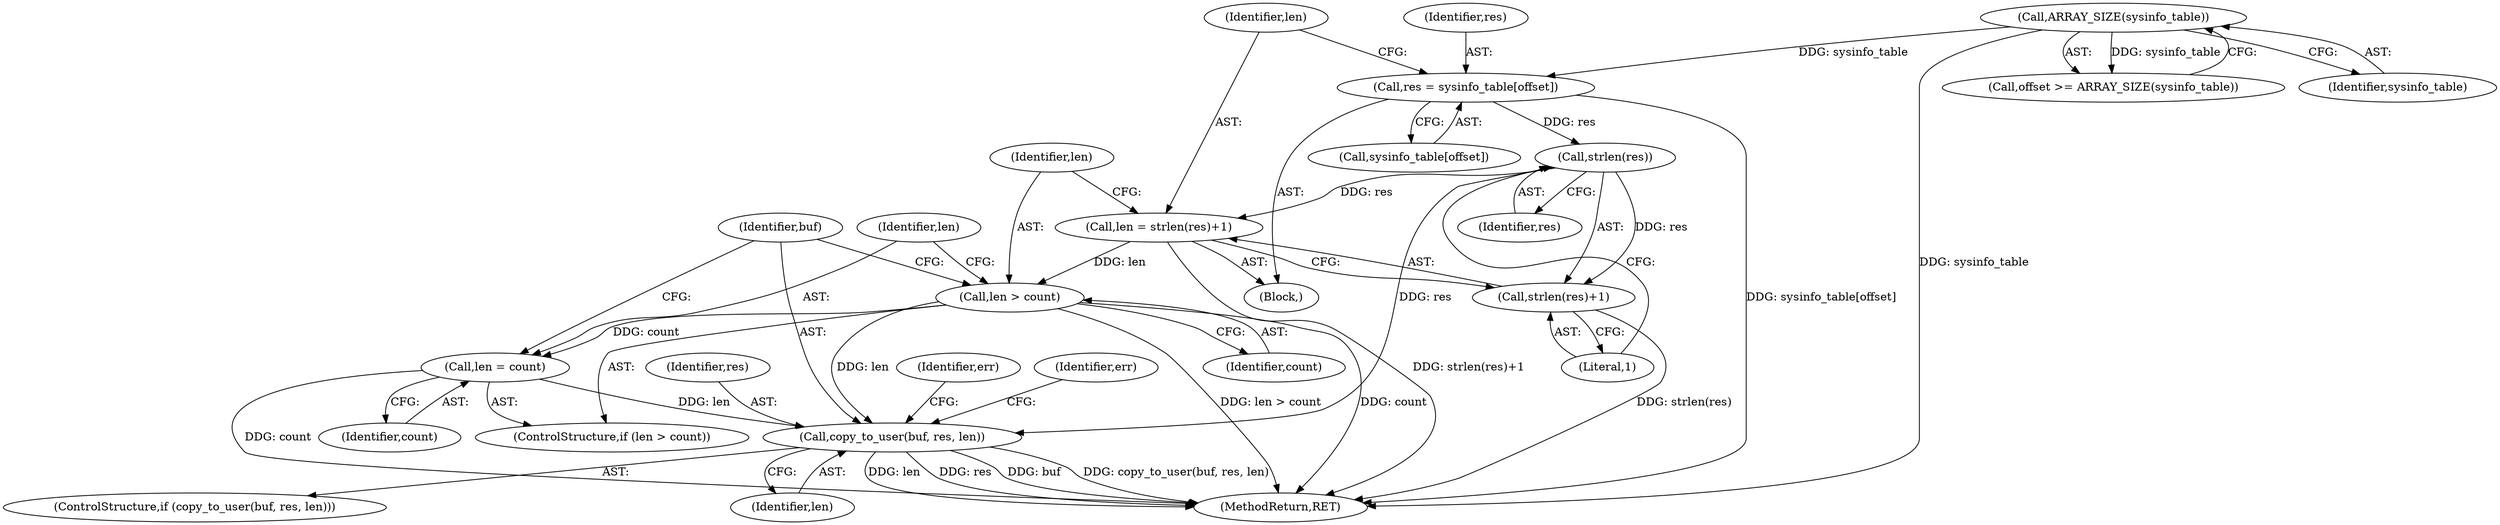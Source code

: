 digraph "1_linux_21c5977a836e399fc710ff2c5367845ed5c2527f_0@array" {
"1000141" [label="(Call,res = sysinfo_table[offset])"];
"1000131" [label="(Call,ARRAY_SIZE(sysinfo_table))"];
"1000149" [label="(Call,strlen(res))"];
"1000146" [label="(Call,len = strlen(res)+1)"];
"1000153" [label="(Call,len > count)"];
"1000156" [label="(Call,len = count)"];
"1000160" [label="(Call,copy_to_user(buf, res, len))"];
"1000148" [label="(Call,strlen(res)+1)"];
"1000157" [label="(Identifier,len)"];
"1000170" [label="(Identifier,err)"];
"1000151" [label="(Literal,1)"];
"1000155" [label="(Identifier,count)"];
"1000158" [label="(Identifier,count)"];
"1000148" [label="(Call,strlen(res)+1)"];
"1000129" [label="(Call,offset >= ARRAY_SIZE(sysinfo_table))"];
"1000178" [label="(MethodReturn,RET)"];
"1000159" [label="(ControlStructure,if (copy_to_user(buf, res, len)))"];
"1000142" [label="(Identifier,res)"];
"1000113" [label="(Block,)"];
"1000152" [label="(ControlStructure,if (len > count))"];
"1000162" [label="(Identifier,res)"];
"1000146" [label="(Call,len = strlen(res)+1)"];
"1000165" [label="(Identifier,err)"];
"1000141" [label="(Call,res = sysinfo_table[offset])"];
"1000161" [label="(Identifier,buf)"];
"1000143" [label="(Call,sysinfo_table[offset])"];
"1000163" [label="(Identifier,len)"];
"1000150" [label="(Identifier,res)"];
"1000156" [label="(Call,len = count)"];
"1000147" [label="(Identifier,len)"];
"1000132" [label="(Identifier,sysinfo_table)"];
"1000160" [label="(Call,copy_to_user(buf, res, len))"];
"1000153" [label="(Call,len > count)"];
"1000149" [label="(Call,strlen(res))"];
"1000154" [label="(Identifier,len)"];
"1000131" [label="(Call,ARRAY_SIZE(sysinfo_table))"];
"1000141" -> "1000113"  [label="AST: "];
"1000141" -> "1000143"  [label="CFG: "];
"1000142" -> "1000141"  [label="AST: "];
"1000143" -> "1000141"  [label="AST: "];
"1000147" -> "1000141"  [label="CFG: "];
"1000141" -> "1000178"  [label="DDG: sysinfo_table[offset]"];
"1000131" -> "1000141"  [label="DDG: sysinfo_table"];
"1000141" -> "1000149"  [label="DDG: res"];
"1000131" -> "1000129"  [label="AST: "];
"1000131" -> "1000132"  [label="CFG: "];
"1000132" -> "1000131"  [label="AST: "];
"1000129" -> "1000131"  [label="CFG: "];
"1000131" -> "1000178"  [label="DDG: sysinfo_table"];
"1000131" -> "1000129"  [label="DDG: sysinfo_table"];
"1000149" -> "1000148"  [label="AST: "];
"1000149" -> "1000150"  [label="CFG: "];
"1000150" -> "1000149"  [label="AST: "];
"1000151" -> "1000149"  [label="CFG: "];
"1000149" -> "1000146"  [label="DDG: res"];
"1000149" -> "1000148"  [label="DDG: res"];
"1000149" -> "1000160"  [label="DDG: res"];
"1000146" -> "1000113"  [label="AST: "];
"1000146" -> "1000148"  [label="CFG: "];
"1000147" -> "1000146"  [label="AST: "];
"1000148" -> "1000146"  [label="AST: "];
"1000154" -> "1000146"  [label="CFG: "];
"1000146" -> "1000178"  [label="DDG: strlen(res)+1"];
"1000146" -> "1000153"  [label="DDG: len"];
"1000153" -> "1000152"  [label="AST: "];
"1000153" -> "1000155"  [label="CFG: "];
"1000154" -> "1000153"  [label="AST: "];
"1000155" -> "1000153"  [label="AST: "];
"1000157" -> "1000153"  [label="CFG: "];
"1000161" -> "1000153"  [label="CFG: "];
"1000153" -> "1000178"  [label="DDG: len > count"];
"1000153" -> "1000178"  [label="DDG: count"];
"1000153" -> "1000156"  [label="DDG: count"];
"1000153" -> "1000160"  [label="DDG: len"];
"1000156" -> "1000152"  [label="AST: "];
"1000156" -> "1000158"  [label="CFG: "];
"1000157" -> "1000156"  [label="AST: "];
"1000158" -> "1000156"  [label="AST: "];
"1000161" -> "1000156"  [label="CFG: "];
"1000156" -> "1000178"  [label="DDG: count"];
"1000156" -> "1000160"  [label="DDG: len"];
"1000160" -> "1000159"  [label="AST: "];
"1000160" -> "1000163"  [label="CFG: "];
"1000161" -> "1000160"  [label="AST: "];
"1000162" -> "1000160"  [label="AST: "];
"1000163" -> "1000160"  [label="AST: "];
"1000165" -> "1000160"  [label="CFG: "];
"1000170" -> "1000160"  [label="CFG: "];
"1000160" -> "1000178"  [label="DDG: copy_to_user(buf, res, len)"];
"1000160" -> "1000178"  [label="DDG: len"];
"1000160" -> "1000178"  [label="DDG: res"];
"1000160" -> "1000178"  [label="DDG: buf"];
"1000148" -> "1000151"  [label="CFG: "];
"1000151" -> "1000148"  [label="AST: "];
"1000148" -> "1000178"  [label="DDG: strlen(res)"];
}
